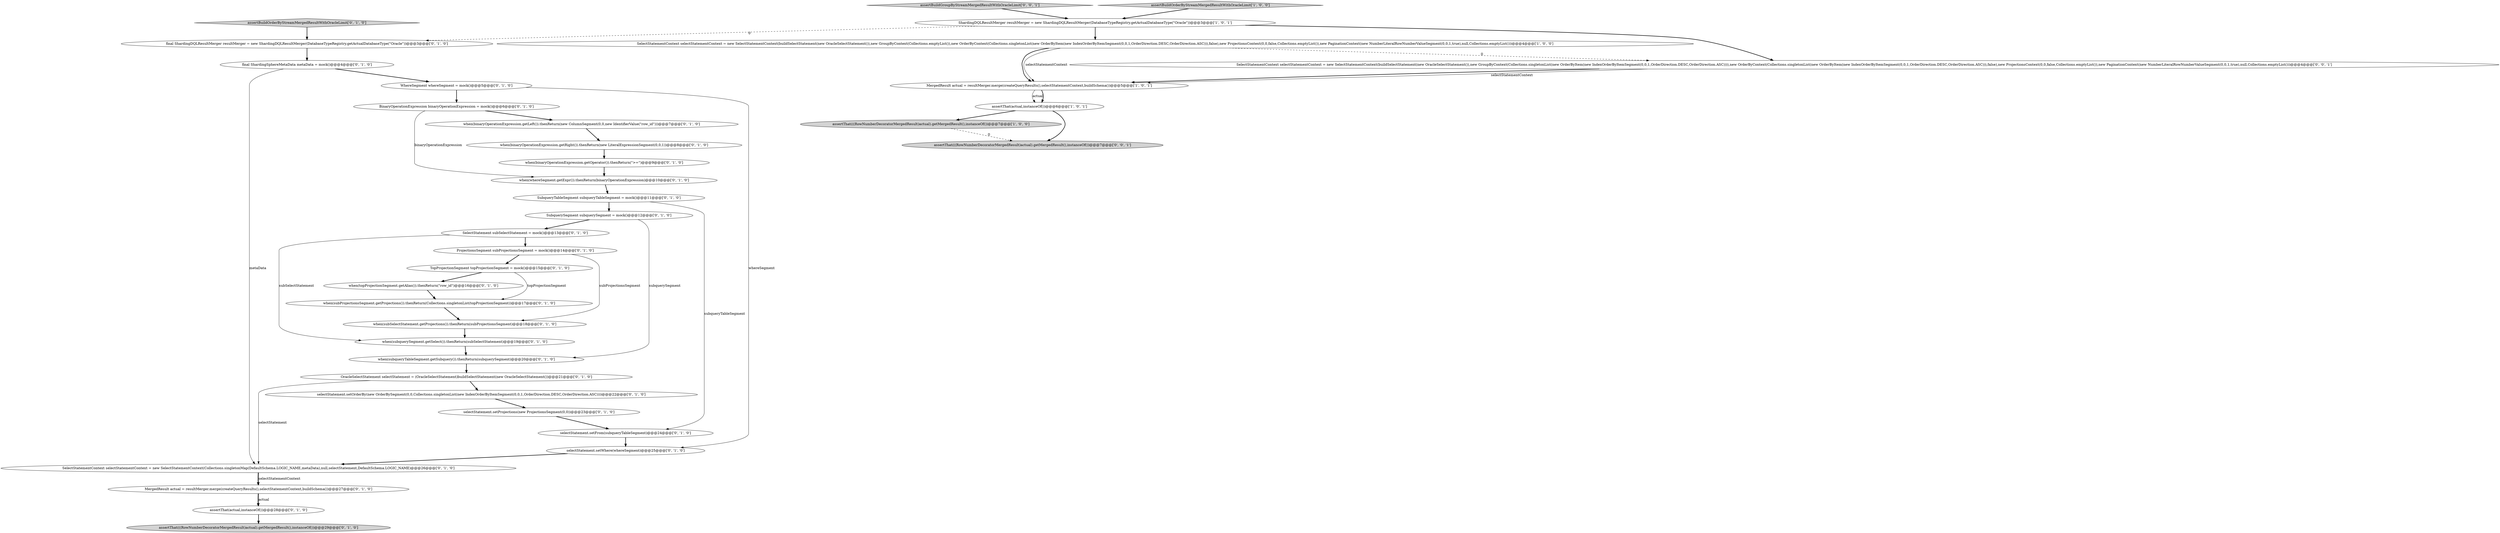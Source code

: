 digraph {
10 [style = filled, label = "assertThat(((RowNumberDecoratorMergedResult)actual).getMergedResult(),instanceOf())@@@29@@@['0', '1', '0']", fillcolor = lightgray, shape = ellipse image = "AAA0AAABBB2BBB"];
32 [style = filled, label = "final ShardingDQLResultMerger resultMerger = new ShardingDQLResultMerger(DatabaseTypeRegistry.getActualDatabaseType(\"Oracle\"))@@@3@@@['0', '1', '0']", fillcolor = white, shape = ellipse image = "AAA1AAABBB2BBB"];
5 [style = filled, label = "assertThat(((RowNumberDecoratorMergedResult)actual).getMergedResult(),instanceOf())@@@7@@@['1', '0', '0']", fillcolor = lightgray, shape = ellipse image = "AAA0AAABBB1BBB"];
33 [style = filled, label = "selectStatement.setFrom(subqueryTableSegment)@@@24@@@['0', '1', '0']", fillcolor = white, shape = ellipse image = "AAA1AAABBB2BBB"];
16 [style = filled, label = "when(binaryOperationExpression.getOperator()).thenReturn(\">=\")@@@9@@@['0', '1', '0']", fillcolor = white, shape = ellipse image = "AAA1AAABBB2BBB"];
9 [style = filled, label = "SelectStatementContext selectStatementContext = new SelectStatementContext(Collections.singletonMap(DefaultSchema.LOGIC_NAME,metaData),null,selectStatement,DefaultSchema.LOGIC_NAME)@@@26@@@['0', '1', '0']", fillcolor = white, shape = ellipse image = "AAA1AAABBB2BBB"];
30 [style = filled, label = "when(subSelectStatement.getProjections()).thenReturn(subProjectionsSegment)@@@18@@@['0', '1', '0']", fillcolor = white, shape = ellipse image = "AAA1AAABBB2BBB"];
34 [style = filled, label = "assertBuildGroupByStreamMergedResultWithOracleLimit['0', '0', '1']", fillcolor = lightgray, shape = diamond image = "AAA0AAABBB3BBB"];
31 [style = filled, label = "selectStatement.setOrderBy(new OrderBySegment(0,0,Collections.singletonList(new IndexOrderByItemSegment(0,0,1,OrderDirection.DESC,OrderDirection.ASC))))@@@22@@@['0', '1', '0']", fillcolor = white, shape = ellipse image = "AAA1AAABBB2BBB"];
7 [style = filled, label = "WhereSegment whereSegment = mock()@@@5@@@['0', '1', '0']", fillcolor = white, shape = ellipse image = "AAA1AAABBB2BBB"];
14 [style = filled, label = "when(binaryOperationExpression.getRight()).thenReturn(new LiteralExpressionSegment(0,0,1))@@@8@@@['0', '1', '0']", fillcolor = white, shape = ellipse image = "AAA1AAABBB2BBB"];
20 [style = filled, label = "assertBuildOrderByStreamMergedResultWithOracleLimit['0', '1', '0']", fillcolor = lightgray, shape = diamond image = "AAA0AAABBB2BBB"];
11 [style = filled, label = "SelectStatement subSelectStatement = mock()@@@13@@@['0', '1', '0']", fillcolor = white, shape = ellipse image = "AAA1AAABBB2BBB"];
28 [style = filled, label = "OracleSelectStatement selectStatement = (OracleSelectStatement)buildSelectStatement(new OracleSelectStatement())@@@21@@@['0', '1', '0']", fillcolor = white, shape = ellipse image = "AAA1AAABBB2BBB"];
25 [style = filled, label = "ProjectionsSegment subProjectionsSegment = mock()@@@14@@@['0', '1', '0']", fillcolor = white, shape = ellipse image = "AAA1AAABBB2BBB"];
0 [style = filled, label = "MergedResult actual = resultMerger.merge(createQueryResults(),selectStatementContext,buildSchema())@@@5@@@['1', '0', '1']", fillcolor = white, shape = ellipse image = "AAA0AAABBB1BBB"];
21 [style = filled, label = "when(binaryOperationExpression.getLeft()).thenReturn(new ColumnSegment(0,0,new IdentifierValue(\"row_id\")))@@@7@@@['0', '1', '0']", fillcolor = white, shape = ellipse image = "AAA1AAABBB2BBB"];
26 [style = filled, label = "assertThat(actual,instanceOf())@@@28@@@['0', '1', '0']", fillcolor = white, shape = ellipse image = "AAA0AAABBB2BBB"];
35 [style = filled, label = "SelectStatementContext selectStatementContext = new SelectStatementContext(buildSelectStatement(new OracleSelectStatement()),new GroupByContext(Collections.singletonList(new OrderByItem(new IndexOrderByItemSegment(0,0,1,OrderDirection.DESC,OrderDirection.ASC)))),new OrderByContext(Collections.singletonList(new OrderByItem(new IndexOrderByItemSegment(0,0,1,OrderDirection.DESC,OrderDirection.ASC))),false),new ProjectionsContext(0,0,false,Collections.emptyList()),new PaginationContext(new NumberLiteralRowNumberValueSegment(0,0,1,true),null,Collections.emptyList()))@@@4@@@['0', '0', '1']", fillcolor = white, shape = ellipse image = "AAA0AAABBB3BBB"];
18 [style = filled, label = "when(whereSegment.getExpr()).thenReturn(binaryOperationExpression)@@@10@@@['0', '1', '0']", fillcolor = white, shape = ellipse image = "AAA1AAABBB2BBB"];
27 [style = filled, label = "selectStatement.setProjections(new ProjectionsSegment(0,0))@@@23@@@['0', '1', '0']", fillcolor = white, shape = ellipse image = "AAA1AAABBB2BBB"];
2 [style = filled, label = "assertThat(actual,instanceOf())@@@6@@@['1', '0', '1']", fillcolor = white, shape = ellipse image = "AAA0AAABBB1BBB"];
23 [style = filled, label = "SubqueryTableSegment subqueryTableSegment = mock()@@@11@@@['0', '1', '0']", fillcolor = white, shape = ellipse image = "AAA1AAABBB2BBB"];
19 [style = filled, label = "when(subquerySegment.getSelect()).thenReturn(subSelectStatement)@@@19@@@['0', '1', '0']", fillcolor = white, shape = ellipse image = "AAA1AAABBB2BBB"];
4 [style = filled, label = "ShardingDQLResultMerger resultMerger = new ShardingDQLResultMerger(DatabaseTypeRegistry.getActualDatabaseType(\"Oracle\"))@@@3@@@['1', '0', '1']", fillcolor = white, shape = ellipse image = "AAA0AAABBB1BBB"];
13 [style = filled, label = "MergedResult actual = resultMerger.merge(createQueryResults(),selectStatementContext,buildSchema())@@@27@@@['0', '1', '0']", fillcolor = white, shape = ellipse image = "AAA0AAABBB2BBB"];
29 [style = filled, label = "selectStatement.setWhere(whereSegment)@@@25@@@['0', '1', '0']", fillcolor = white, shape = ellipse image = "AAA1AAABBB2BBB"];
22 [style = filled, label = "BinaryOperationExpression binaryOperationExpression = mock()@@@6@@@['0', '1', '0']", fillcolor = white, shape = ellipse image = "AAA1AAABBB2BBB"];
1 [style = filled, label = "SelectStatementContext selectStatementContext = new SelectStatementContext(buildSelectStatement(new OracleSelectStatement()),new GroupByContext(Collections.emptyList()),new OrderByContext(Collections.singletonList(new OrderByItem(new IndexOrderByItemSegment(0,0,1,OrderDirection.DESC,OrderDirection.ASC))),false),new ProjectionsContext(0,0,false,Collections.emptyList()),new PaginationContext(new NumberLiteralRowNumberValueSegment(0,0,1,true),null,Collections.emptyList()))@@@4@@@['1', '0', '0']", fillcolor = white, shape = ellipse image = "AAA0AAABBB1BBB"];
36 [style = filled, label = "assertThat(((RowNumberDecoratorMergedResult)actual).getMergedResult(),instanceOf())@@@7@@@['0', '0', '1']", fillcolor = lightgray, shape = ellipse image = "AAA0AAABBB3BBB"];
8 [style = filled, label = "when(topProjectionSegment.getAlias()).thenReturn(\"row_id\")@@@16@@@['0', '1', '0']", fillcolor = white, shape = ellipse image = "AAA1AAABBB2BBB"];
12 [style = filled, label = "when(subqueryTableSegment.getSubquery()).thenReturn(subquerySegment)@@@20@@@['0', '1', '0']", fillcolor = white, shape = ellipse image = "AAA1AAABBB2BBB"];
6 [style = filled, label = "TopProjectionSegment topProjectionSegment = mock()@@@15@@@['0', '1', '0']", fillcolor = white, shape = ellipse image = "AAA1AAABBB2BBB"];
15 [style = filled, label = "when(subProjectionsSegment.getProjections()).thenReturn(Collections.singletonList(topProjectionSegment))@@@17@@@['0', '1', '0']", fillcolor = white, shape = ellipse image = "AAA1AAABBB2BBB"];
17 [style = filled, label = "final ShardingSphereMetaData metaData = mock()@@@4@@@['0', '1', '0']", fillcolor = white, shape = ellipse image = "AAA0AAABBB2BBB"];
24 [style = filled, label = "SubquerySegment subquerySegment = mock()@@@12@@@['0', '1', '0']", fillcolor = white, shape = ellipse image = "AAA1AAABBB2BBB"];
3 [style = filled, label = "assertBuildOrderByStreamMergedResultWithOracleLimit['1', '0', '0']", fillcolor = lightgray, shape = diamond image = "AAA0AAABBB1BBB"];
1->0 [style = solid, label="selectStatementContext"];
11->25 [style = bold, label=""];
28->31 [style = bold, label=""];
29->9 [style = bold, label=""];
15->30 [style = bold, label=""];
13->26 [style = bold, label=""];
12->28 [style = bold, label=""];
21->14 [style = bold, label=""];
11->19 [style = solid, label="subSelectStatement"];
27->33 [style = bold, label=""];
14->16 [style = bold, label=""];
17->9 [style = solid, label="metaData"];
23->24 [style = bold, label=""];
16->18 [style = bold, label=""];
2->5 [style = bold, label=""];
4->35 [style = bold, label=""];
20->32 [style = bold, label=""];
9->13 [style = bold, label=""];
24->11 [style = bold, label=""];
9->13 [style = solid, label="selectStatementContext"];
26->10 [style = bold, label=""];
7->22 [style = bold, label=""];
4->32 [style = dashed, label="0"];
6->8 [style = bold, label=""];
4->1 [style = bold, label=""];
0->2 [style = solid, label="actual"];
35->0 [style = bold, label=""];
2->36 [style = bold, label=""];
34->4 [style = bold, label=""];
23->33 [style = solid, label="subqueryTableSegment"];
32->17 [style = bold, label=""];
28->9 [style = solid, label="selectStatement"];
22->18 [style = solid, label="binaryOperationExpression"];
7->29 [style = solid, label="whereSegment"];
35->0 [style = solid, label="selectStatementContext"];
13->26 [style = solid, label="actual"];
25->30 [style = solid, label="subProjectionsSegment"];
22->21 [style = bold, label=""];
5->36 [style = dashed, label="0"];
1->35 [style = dashed, label="0"];
0->2 [style = bold, label=""];
17->7 [style = bold, label=""];
24->12 [style = solid, label="subquerySegment"];
19->12 [style = bold, label=""];
25->6 [style = bold, label=""];
30->19 [style = bold, label=""];
31->27 [style = bold, label=""];
3->4 [style = bold, label=""];
33->29 [style = bold, label=""];
8->15 [style = bold, label=""];
6->15 [style = solid, label="topProjectionSegment"];
18->23 [style = bold, label=""];
1->0 [style = bold, label=""];
}
